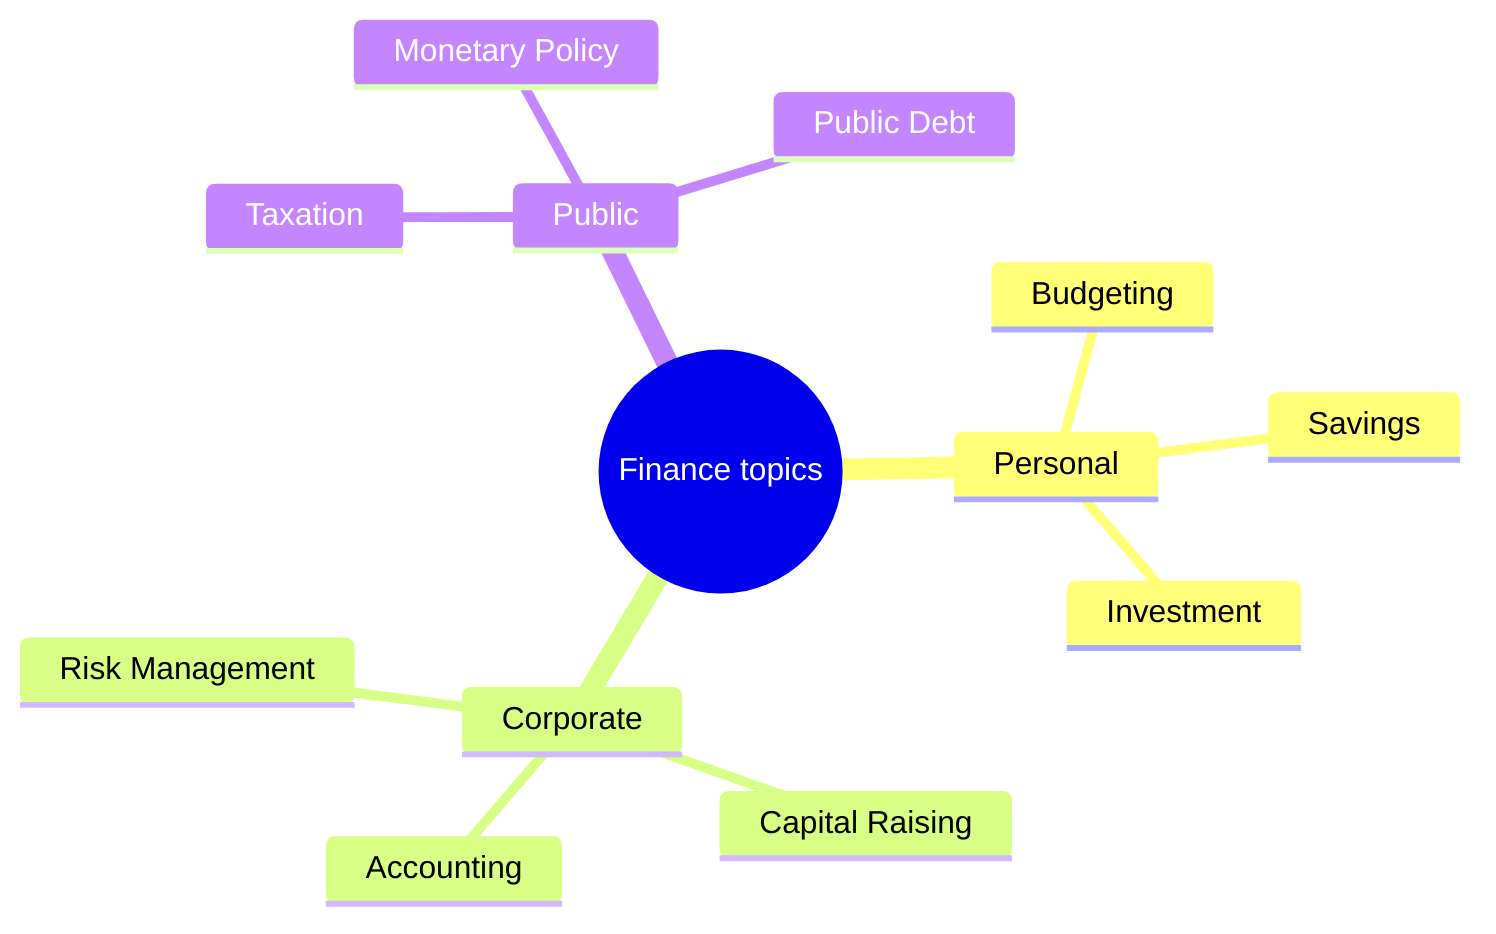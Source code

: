 mindmap
  root((Finance topics))
    Personal
      Budgeting
      Savings
      Investment
    Corporate
      Accounting
      Capital Raising
      Risk Management
    Public
      Taxation
      Monetary Policy
      Public Debt